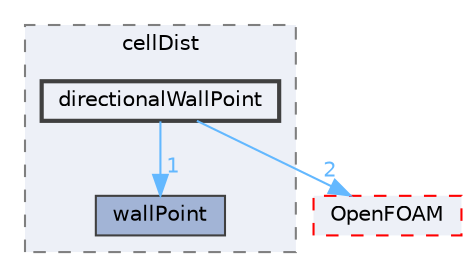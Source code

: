 digraph "src/meshTools/cellDist/directionalWallPoint"
{
 // LATEX_PDF_SIZE
  bgcolor="transparent";
  edge [fontname=Helvetica,fontsize=10,labelfontname=Helvetica,labelfontsize=10];
  node [fontname=Helvetica,fontsize=10,shape=box,height=0.2,width=0.4];
  compound=true
  subgraph clusterdir_8ae854907988b2e3ddeec60c68059dc9 {
    graph [ bgcolor="#edf0f7", pencolor="grey50", label="cellDist", fontname=Helvetica,fontsize=10 style="filled,dashed", URL="dir_8ae854907988b2e3ddeec60c68059dc9.html",tooltip=""]
  dir_a4d309da3709f5b7bdc7fbaa47e1f4e0 [label="wallPoint", fillcolor="#a2b4d6", color="grey25", style="filled", URL="dir_a4d309da3709f5b7bdc7fbaa47e1f4e0.html",tooltip=""];
  dir_2a58fbd0e24dd5b42a86a6518a7101b5 [label="directionalWallPoint", fillcolor="#edf0f7", color="grey25", style="filled,bold", URL="dir_2a58fbd0e24dd5b42a86a6518a7101b5.html",tooltip=""];
  }
  dir_c5473ff19b20e6ec4dfe5c310b3778a8 [label="OpenFOAM", fillcolor="#edf0f7", color="red", style="filled,dashed", URL="dir_c5473ff19b20e6ec4dfe5c310b3778a8.html",tooltip=""];
  dir_2a58fbd0e24dd5b42a86a6518a7101b5->dir_a4d309da3709f5b7bdc7fbaa47e1f4e0 [headlabel="1", labeldistance=1.5 headhref="dir_000957_004365.html" href="dir_000957_004365.html" color="steelblue1" fontcolor="steelblue1"];
  dir_2a58fbd0e24dd5b42a86a6518a7101b5->dir_c5473ff19b20e6ec4dfe5c310b3778a8 [headlabel="2", labeldistance=1.5 headhref="dir_000957_002695.html" href="dir_000957_002695.html" color="steelblue1" fontcolor="steelblue1"];
}
